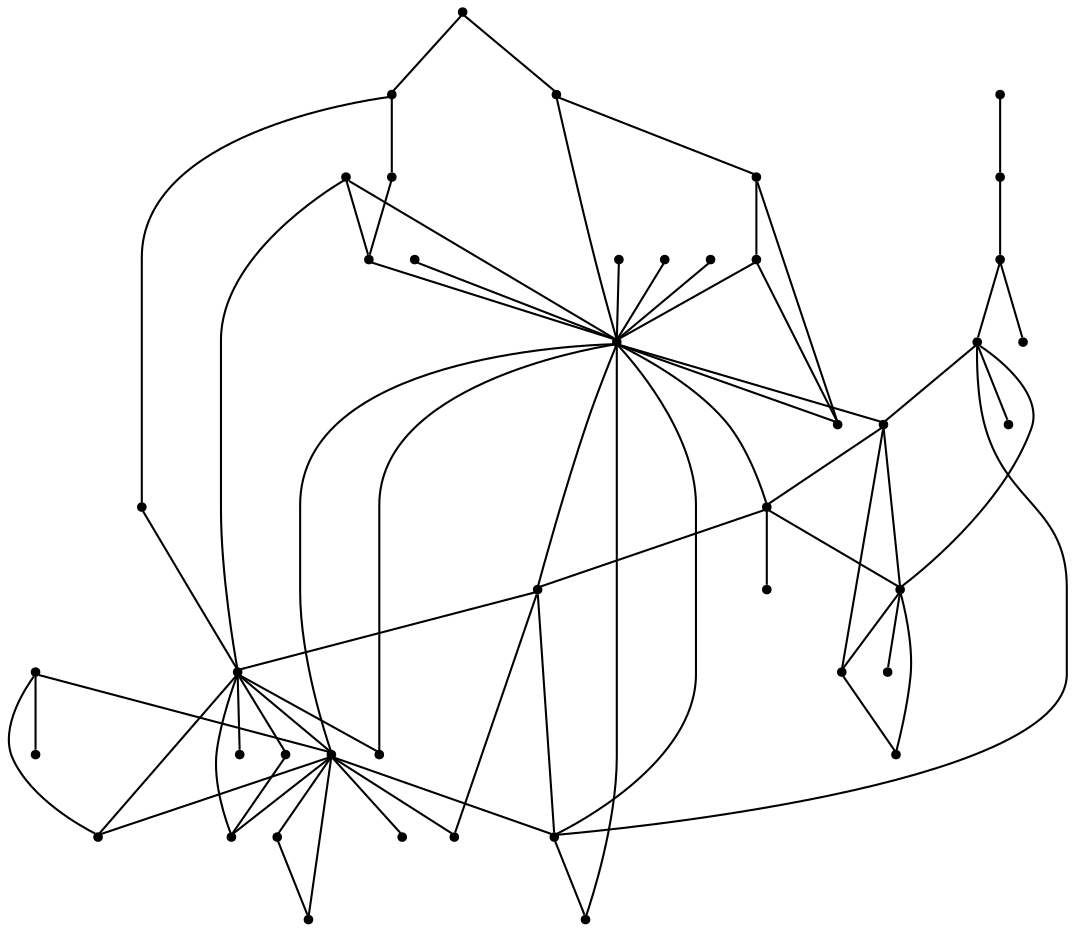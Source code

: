 graph {
  node [shape=point,comment="{\"directed\":false,\"doi\":\"10.1007/3-540-37623-2_13\",\"figure\":\"9 (2)\"}"]

  v0 [pos="614.294536829548,1795.0458208719879"]
  v1 [pos="507.5346499839127,1837.745761871337"]
  v2 [pos="550.2385538548161,2051.245848337808"]
  v3 [pos="571.5905693744562,2157.995827992756"]
  v4 [pos="571.5905693744562,2179.3457984924307"]
  v5 [pos="550.2385538548161,2179.3457984924307"]
  v6 [pos="464.83068252882106,2008.5457801818839"]
  v7 [pos="464.83068252882106,2115.2957598368316"]
  v8 [pos="550.2385538548161,2157.995827992756"]
  v9 [pos="486.1826344642727,2072.5958188374825"]
  v10 [pos="507.5346499839127,1816.395664215087"]
  v11 [pos="507.5346499839127,2136.6458574930816"]
  v12 [pos="507.5346499839127,2222.0457394917794"]
  v13 [pos="507.5346499839127,1965.8458391825347"]
  v14 [pos="507.5346499839127,2157.995827992756"]
  v15 [pos="486.1826344642727,2200.695768992105"]
  v16 [pos="486.1826344642727,1965.8458391825347"]
  v17 [pos="486.1826344642727,2093.9457893371573"]
  v18 [pos="486.1826344642727,2029.8957506815582"]
  v19 [pos="464.83068252882106,1944.4957415262847"]
  v20 [pos="464.83068252882106,2136.6458574930816"]
  v21 [pos="443.478667009181,1923.1457710266104"]
  v22 [pos="315.36676464390587,2392.8457578023263"]
  v23 [pos="400.7746995540893,1923.1457710266104"]
  v24 [pos="294.0148127084542,2350.1458168029776"]
  v25 [pos="400.7746995540893,1795.0458208719879"]
  v26 [pos="400.7746995540893,1987.1957461039215"]
  v27 [pos="400.7746995540893,2264.745807647704"]
  v28 [pos="272.6628607730024,1880.4457028706856"]
  v29 [pos="400.7746995540893,2222.0457394917794"]
  v30 [pos="336.71878016354583,2328.795846303303"]
  v31 [pos="379.4227476186376,2243.3958371480294"]
  v32 [pos="358.0707956831859,2286.0957781473785"]
  v33 [pos="272.6628607730024,1859.0957323710113"]
  v34 [pos="315.36676464390587,1923.1457710266104"]
  v35 [pos="358.0707956831859,2307.445748647053"]
  v36 [pos="336.71878016354583,2286.0957781473785"]
  v37 [pos="315.36676464390587,1901.7958005269356"]
  v38 [pos="315.36676464390587,2371.495787302652"]
  v39 [pos="229.95889331791074,1944.4957415262847"]
  v40 [pos="251.31084525336243,1795.0458208719879"]
  v41 [pos="251.31084525336243,1859.0957323710113"]
  v42 [pos="229.95889331791074,1795.0458208719879"]
  v43 [pos="229.95889331791074,1859.0957323710113"]

  v0 -- v1 [id="-1",pos="614.294536829548,1795.0458208719879 635.6465523491879,1795.0456937154122 635.6465523491879,1795.0456937154122 635.6465523491879,1795.0456937154122 635.6465523491879,1837.7458890279122 635.6465523491879,1837.7458890279122 635.6465523491879,1837.7458890279122 507.5346499839127,1837.745761871337 507.5346499839127,1837.745761871337 507.5346499839127,1837.745761871337"]
  v43 -- v39 [id="-2",pos="229.95889331791074,1859.0957323710113 229.95889331791074,1944.4957415262847 229.95889331791074,1944.4957415262847 229.95889331791074,1944.4957415262847"]
  v42 -- v40 [id="-3",pos="229.95889331791074,1795.0458208719879 251.31084525336243,1795.0458208719879 251.31084525336243,1795.0458208719879 251.31084525336243,1795.0458208719879"]
  v40 -- v1 [id="-4",pos="251.31084525336243,1795.0458208719879 251.31084525336243,1837.7458890279122 251.31084525336243,1837.7458890279122 251.31084525336243,1837.7458890279122 507.5346499839127,1837.745761871337 507.5346499839127,1837.745761871337 507.5346499839127,1837.745761871337"]
  v41 -- v33 [id="-5",pos="251.31084525336243,1859.0957323710113 272.6628607730024,1859.0957323710113 272.6628607730024,1859.0957323710113 272.6628607730024,1859.0957323710113"]
  v39 -- v34 [id="-6",pos="229.95889331791074,1944.4957415262847 272.6627971888141,1944.4958686828604 272.6627971888141,1944.4958686828604 272.6627971888141,1944.4958686828604 315.36676464390587,1923.1457710266104 315.36676464390587,1923.1457710266104 315.36676464390587,1923.1457710266104"]
  v28 -- v34 [id="-7",pos="272.6628607730024,1880.4457028706856 272.6627971888141,1923.1457710266104 272.6627971888141,1923.1457710266104 272.6627971888141,1923.1457710266104 315.36676464390587,1923.1457710266104 315.36676464390587,1923.1457710266104 315.36676464390587,1923.1457710266104"]
  v22 -- v24 [id="-8",pos="315.36676464390587,2392.8457578023263 294.01481270845414,2392.8457578023263 294.01481270845414,2392.8457578023263 294.01481270845414,2392.8457578023263 294.0148127084542,2350.1458168029776 294.0148127084542,2350.1458168029776 294.0148127084542,2350.1458168029776"]
  v24 -- v34 [id="-9",pos="294.0148127084542,2350.1458168029776 294.01481270845414,1965.8459663391104 294.01481270845414,1965.8459663391104 294.01481270845414,1965.8459663391104 315.36676464390587,1923.1457710266104 315.36676464390587,1923.1457710266104 315.36676464390587,1923.1457710266104"]
  v28 -- v33 [id="-10",pos="272.6628607730024,1880.4457028706856 272.6628607730024,1859.0957323710113 272.6628607730024,1859.0957323710113 272.6628607730024,1859.0957323710113"]
  v22 -- v38 [id="-11",pos="315.36676464390587,2392.8457578023263 315.36676464390587,2371.495787302652 315.36676464390587,2371.495787302652 315.36676464390587,2371.495787302652"]
  v30 -- v34 [id="-12",pos="336.71878016354583,2328.795846303303 315.36682822809416,2328.795846303303 315.36682822809416,2328.795846303303 315.36682822809416,2328.795846303303 315.36676464390587,1923.1457710266104 315.36676464390587,1923.1457710266104 315.36676464390587,1923.1457710266104"]
  v34 -- v37 [id="-13",pos="315.36676464390587,1923.1457710266104 315.36676464390587,1901.7958005269356 315.36676464390587,1901.7958005269356 315.36676464390587,1901.7958005269356"]
  v34 -- v36 [id="-14",pos="315.36676464390587,1923.1457710266104 336.7187801635459,1987.195809682209 336.7187801635459,1987.195809682209 336.7187801635459,1987.195809682209 336.71878016354583,2286.0957781473785 336.71878016354583,2286.0957781473785 336.71878016354583,2286.0957781473785"]
  v34 -- v23 [id="-15",pos="315.36676464390587,1923.1457710266104 400.7746995540893,1923.1457710266104 400.7746995540893,1923.1457710266104 400.7746995540893,1923.1457710266104"]
  v36 -- v30 [id="-16",pos="336.71878016354583,2286.0957781473785 336.71878016354583,2328.795846303303 336.71878016354583,2328.795846303303 336.71878016354583,2328.795846303303"]
  v32 -- v35 [id="-17",pos="358.0707956831859,2286.0957781473785 358.0707956831859,2307.445748647053 358.0707956831859,2307.445748647053 358.0707956831859,2307.445748647053"]
  v42 -- v43 [id="-18",pos="229.95889331791074,1795.0458208719879 229.95889331791074,1859.0957323710113 229.95889331791074,1859.0957323710113 229.95889331791074,1859.0957323710113"]
  v34 -- v27 [id="-19",pos="315.36676464390587,1923.1457710266104 358.07073209899755,1965.8459663391104 358.07073209899755,1965.8459663391104 358.07073209899755,1965.8459663391104 358.07073209899755,2264.745807647704 358.07073209899755,2264.745807647704 358.07073209899755,2264.745807647704 400.7746995540893,2264.745807647704 400.7746995540893,2264.745807647704 400.7746995540893,2264.745807647704"]
  v29 -- v26 [id="-20",pos="400.7746995540893,2222.0457394917794 379.4227476186376,2222.0457394917794 379.4227476186376,2222.0457394917794 379.4227476186376,2222.0457394917794 379.4227476186376,2008.5457801818839 379.4227476186376,2008.5457801818839 379.4227476186376,2008.5457801818839 400.7746995540893,1987.1957461039215 400.7746995540893,1987.1957461039215 400.7746995540893,1987.1957461039215"]
  v35 -- v27 [id="-21",pos="358.0707956831859,2307.445748647053 379.4227476186376,2307.445748647053 379.4227476186376,2307.445748647053 379.4227476186376,2307.445748647053 400.7746995540893,2264.745807647704 400.7746995540893,2264.745807647704 400.7746995540893,2264.745807647704"]
  v27 -- v32 [id="-22",pos="400.7746995540893,2264.745807647704 358.0707956831859,2286.0957781473785 358.0707956831859,2286.0957781473785 358.0707956831859,2286.0957781473785"]
  v27 -- v31 [id="-23",pos="400.7746995540893,2264.745807647704 379.4227476186376,2243.3958371480294 379.4227476186376,2243.3958371480294 379.4227476186376,2243.3958371480294"]
  v33 -- v1 [id="-24",pos="272.6628607730024,1859.0957323710113 379.4227476186376,1859.0957323710113 379.4227476186376,1859.0957323710113 379.4227476186376,1859.0957323710113 507.5346499839127,1837.745761871337 507.5346499839127,1837.745761871337 507.5346499839127,1837.745761871337"]
  v26 -- v34 [id="-25",pos="400.7746995540893,1987.1957461039215 379.4227476186376,1987.195809682209 379.4227476186376,1987.195809682209 379.4227476186376,1987.195809682209 379.4227476186376,1944.4958686828604 379.4227476186376,1944.4958686828604 379.4227476186376,1944.4958686828604 315.36676464390587,1923.1457710266104 315.36676464390587,1923.1457710266104 315.36676464390587,1923.1457710266104"]
  v27 -- v30 [id="-26",pos="400.7746995540893,2264.745807647704 400.7746995540893,2328.795846303303 400.7746995540893,2328.795846303303 400.7746995540893,2328.795846303303 336.71878016354583,2328.795846303303 336.71878016354583,2328.795846303303 336.71878016354583,2328.795846303303"]
  v15 -- v26 [id="-27",pos="486.1826344642727,2200.695768992105 400.7746995540893,2200.695768992105 400.7746995540893,2200.695768992105 400.7746995540893,2200.695768992105 400.7746995540893,1987.1957461039215 400.7746995540893,1987.1957461039215 400.7746995540893,1987.1957461039215"]
  v28 -- v1 [id="-28",pos="272.6628607730024,1880.4457028706856 400.7746995540893,1880.4458300272613 400.7746995540893,1880.4458300272613 400.7746995540893,1880.4458300272613 507.5346499839127,1837.745761871337 507.5346499839127,1837.745761871337 507.5346499839127,1837.745761871337"]
  v27 -- v24 [id="-29",pos="400.7746995540893,2264.745807647704 422.1267150737293,2307.445748647053 422.1267150737293,2307.445748647053 422.1267150737293,2307.445748647053 422.1267150737293,2350.1458168029776 422.1267150737293,2350.1458168029776 422.1267150737293,2350.1458168029776 294.0148127084542,2350.1458168029776 294.0148127084542,2350.1458168029776 294.0148127084542,2350.1458168029776"]
  v27 -- v1 [id="-30",pos="400.7746995540893,2264.745807647704 635.6465523491879,2264.745807647704 635.6465523491879,2264.745807647704 635.6465523491879,2264.745807647704 635.6465523491879,1859.0957323710113 635.6465523491879,1859.0957323710113 635.6465523491879,1859.0957323710113 507.5346499839127,1837.745761871337 507.5346499839127,1837.745761871337 507.5346499839127,1837.745761871337"]
  v26 -- v1 [id="-31",pos="400.7746995540893,1987.1957461039215 528.8866019193645,1987.195809682209 528.8866019193645,1987.195809682209 528.8866019193645,1987.195809682209 528.8866019193645,1965.8459663391104 528.8866019193645,1965.8459663391104 528.8866019193645,1965.8459663391104 507.5346499839127,1837.745761871337 507.5346499839127,1837.745761871337 507.5346499839127,1837.745761871337"]
  v27 -- v15 [id="-32",pos="400.7746995540893,2264.745807647704 422.1267150737293,2243.3958371480294 422.1267150737293,2243.3958371480294 422.1267150737293,2243.3958371480294 486.1826344642727,2243.3958371480294 486.1826344642727,2243.3958371480294 486.1826344642727,2243.3958371480294 486.1826344642727,2200.695768992105 486.1826344642727,2200.695768992105 486.1826344642727,2200.695768992105"]
  v23 -- v1 [id="-33",pos="400.7746995540893,1923.1457710266104 422.1267150737293,1923.1457710266104 422.1267150737293,1923.1457710266104 422.1267150737293,1923.1457710266104 422.1267150737293,1901.7956733703604 422.1267150737293,1901.7956733703604 422.1267150737293,1901.7956733703604 507.5346499839127,1837.745761871337 507.5346499839127,1837.745761871337 507.5346499839127,1837.745761871337"]
  v25 -- v10 [id="-34",pos="400.7746995540893,1795.0458208719879 400.7746995540893,1816.3957913716622 400.7746995540893,1816.3957913716622 400.7746995540893,1816.3957913716622 507.5346499839127,1816.395664215087 507.5346499839127,1816.395664215087 507.5346499839127,1816.395664215087"]
  v21 -- v1 [id="-35",pos="443.478667009181,1923.1457710266104 507.5346499839127,1837.745761871337 507.5346499839127,1837.745761871337 507.5346499839127,1837.745761871337"]
  v7 -- v20 [id="-36",pos="464.83068252882106,2115.2957598368316 464.83068252882106,2136.6458574930816 464.83068252882106,2136.6458574930816 464.83068252882106,2136.6458574930816"]
  v7 -- v9 [id="-37",pos="464.83068252882106,2115.2957598368316 464.830682528821,2072.5958188374825 464.830682528821,2072.5958188374825 464.830682528821,2072.5958188374825 486.1826344642727,2072.5958188374825 486.1826344642727,2072.5958188374825 486.1826344642727,2072.5958188374825"]
  v2 -- v6 [id="-38",pos="550.2385538548161,2051.245848337808 464.830682528821,2051.245848337808 464.830682528821,2051.245848337808 464.830682528821,2051.245848337808 464.83068252882106,2008.5457801818839 464.83068252882106,2008.5457801818839 464.83068252882106,2008.5457801818839"]
  v19 -- v1 [id="-39",pos="464.83068252882106,1944.4957415262847 507.5346499839127,1837.745761871337 507.5346499839127,1837.745761871337 507.5346499839127,1837.745761871337"]
  v7 -- v17 [id="-40",pos="464.83068252882106,2115.2957598368316 486.1826344642727,2093.9457893371573 486.1826344642727,2093.9457893371573 486.1826344642727,2093.9457893371573"]
  v6 -- v18 [id="-41",pos="464.83068252882106,2008.5457801818839 486.1826344642727,2029.8957506815582 486.1826344642727,2029.8957506815582 486.1826344642727,2029.8957506815582"]
  v22 -- v27 [id="-42",pos="315.36676464390587,2392.8457578023263 443.47866700918104,2392.8457578023263 443.47866700918104,2392.8457578023263 443.47866700918104,2392.8457578023263 443.47866700918104,2286.0957781473785 443.47866700918104,2286.0957781473785 443.47866700918104,2286.0957781473785 400.7746995540893,2264.745807647704 400.7746995540893,2264.745807647704 400.7746995540893,2264.745807647704"]
  v11 -- v15 [id="-43",pos="507.5346499839127,2136.6458574930816 486.1826344642727,2157.995827992756 486.1826344642727,2157.995827992756 486.1826344642727,2157.995827992756 486.1826344642727,2200.695768992105 486.1826344642727,2200.695768992105 486.1826344642727,2200.695768992105"]
  v9 -- v17 [id="-44",pos="486.1826344642727,2072.5958188374825 486.1826344642727,2093.9457893371573 486.1826344642727,2093.9457893371573 486.1826344642727,2093.9457893371573"]
  v15 -- v12 [id="-45",pos="486.1826344642727,2200.695768992105 507.5346499839127,2222.0457394917794 507.5346499839127,2222.0457394917794 507.5346499839127,2222.0457394917794"]
  v15 -- v1 [id="-46",pos="486.1826344642727,2200.695768992105 592.9425213099079,2200.695768992105 592.9425213099079,2200.695768992105 592.9425213099079,2200.695768992105 592.9425213099079,1901.7956733703604 592.9425213099079,1901.7956733703604 592.9425213099079,1901.7956733703604 507.5346499839127,1837.745761871337 507.5346499839127,1837.745761871337 507.5346499839127,1837.745761871337"]
  v11 -- v7 [id="-47",pos="507.5346499839127,2136.6458574930816 486.1826344642727,2136.6458574930816 486.1826344642727,2136.6458574930816 486.1826344642727,2136.6458574930816 464.83068252882106,2115.2957598368316 464.83068252882106,2115.2957598368316 464.83068252882106,2115.2957598368316"]
  v27 -- v29 [id="-48",pos="400.7746995540893,2264.745807647704 400.7746995540893,2222.0457394917794 400.7746995540893,2222.0457394917794 400.7746995540893,2222.0457394917794"]
  v6 -- v7 [id="-49",pos="464.83068252882106,2008.5457801818839 443.47866700918104,2029.8957506815582 443.47866700918104,2029.8957506815582 443.47866700918104,2029.8957506815582 443.47866700918104,2115.2957598368316 443.47866700918104,2115.2957598368316 443.47866700918104,2115.2957598368316 464.83068252882106,2115.2957598368316 464.83068252882106,2115.2957598368316 464.83068252882106,2115.2957598368316"]
  v11 -- v14 [id="-50",pos="507.5346499839127,2136.6458574930816 507.5346499839127,2157.995827992756 507.5346499839127,2157.995827992756 507.5346499839127,2157.995827992756"]
  v1 -- v6 [id="-51",pos="507.5346499839127,1837.745761871337 550.2385538548161,1944.4958686828604 550.2385538548161,1944.4958686828604 550.2385538548161,1944.4958686828604 550.2385538548161,2008.5457801818839 550.2385538548161,2008.5457801818839 550.2385538548161,2008.5457801818839 464.83068252882106,2008.5457801818839 464.83068252882106,2008.5457801818839 464.83068252882106,2008.5457801818839"]
  v1 -- v2 [id="-52",pos="507.5346499839127,1837.745761871337 571.5905693744562,1923.1457710266104 571.5905693744562,1923.1457710266104 571.5905693744562,1923.1457710266104 571.5905693744562,2051.245848337808 571.5905693744562,2051.245848337808 571.5905693744562,2051.245848337808 550.2385538548161,2051.245848337808 550.2385538548161,2051.245848337808 550.2385538548161,2051.245848337808"]
  v11 -- v2 [id="-53",pos="507.5346499839127,2136.6458574930816 571.5905693744562,2136.6458574930816 571.5905693744562,2136.6458574930816 571.5905693744562,2136.6458574930816 571.5905693744562,2072.5958188374825 571.5905693744562,2072.5958188374825 571.5905693744562,2072.5958188374825 550.2385538548161,2051.245848337808 550.2385538548161,2051.245848337808 550.2385538548161,2051.245848337808"]
  v5 -- v11 [id="-54",pos="550.2385538548161,2179.3457984924307 528.8866019193645,2179.3457984924307 528.8866019193645,2179.3457984924307 528.8866019193645,2179.3457984924307 528.8866019193645,2157.995827992756 528.8866019193645,2157.995827992756 528.8866019193645,2157.995827992756 507.5346499839127,2136.6458574930816 507.5346499839127,2136.6458574930816 507.5346499839127,2136.6458574930816"]
  v1 -- v10 [id="-55",pos="507.5346499839127,1837.745761871337 507.5346499839127,1816.395664215087 507.5346499839127,1816.395664215087 507.5346499839127,1816.395664215087"]
  v5 -- v8 [id="-56",pos="550.2385538548161,2179.3457984924307 550.2385538548161,2157.995827992756 550.2385538548161,2157.995827992756 550.2385538548161,2157.995827992756"]
  v7 -- v2 [id="-57",pos="464.83068252882106,2115.2957598368316 550.2385538548161,2115.2957598368316 550.2385538548161,2115.2957598368316 550.2385538548161,2115.2957598368316 550.2385538548161,2051.245848337808 550.2385538548161,2051.245848337808 550.2385538548161,2051.245848337808"]
  v2 -- v9 [id="-58",pos="550.2385538548161,2051.245848337808 528.8866019193645,2072.5958188374825 528.8866019193645,2072.5958188374825 528.8866019193645,2072.5958188374825 486.1826344642727,2072.5958188374825 486.1826344642727,2072.5958188374825 486.1826344642727,2072.5958188374825"]
  v12 -- v1 [id="-59",pos="507.5346499839127,2222.0457394917794 614.2945368295478,2222.0457394917794 614.2945368295478,2222.0457394917794 614.2945368295478,2222.0457394917794 614.2945368295478,1880.4458300272613 614.2945368295478,1880.4458300272613 614.2945368295478,1880.4458300272613 507.5346499839127,1837.745761871337 507.5346499839127,1837.745761871337 507.5346499839127,1837.745761871337"]
  v3 -- v4 [id="-60",pos="571.5905693744562,2157.995827992756 571.5905693744562,2179.3457984924307 571.5905693744562,2179.3457984924307 571.5905693744562,2179.3457984924307"]
  v10 -- v0 [id="-61",pos="507.5346499839127,1816.395664215087 614.2945368295478,1816.3957913716622 614.2945368295478,1816.3957913716622 614.2945368295478,1816.3957913716622 614.294536829548,1795.0458208719879 614.294536829548,1795.0458208719879 614.294536829548,1795.0458208719879"]
  v43 -- v41 [id="-62",pos="229.95889331791074,1859.0957323710113 251.31084525336243,1859.0957323710113 251.31084525336243,1859.0957323710113 251.31084525336243,1859.0957323710113"]
  v40 -- v25 [id="-63",pos="251.31084525336243,1795.0458208719879 400.7746995540893,1795.0458208719879 400.7746995540893,1795.0458208719879 400.7746995540893,1795.0458208719879"]
  v6 -- v26 [id="-64",pos="464.83068252882106,2008.5457801818839 422.1267150737293,2008.5457801818839 422.1267150737293,2008.5457801818839 422.1267150737293,2008.5457801818839 400.7746995540893,1987.1957461039215 400.7746995540893,1987.1957461039215 400.7746995540893,1987.1957461039215"]
  v4 -- v5 [id="-65",pos="571.5905693744562,2179.3457984924307 550.2385538548161,2179.3457984924307 550.2385538548161,2179.3457984924307 550.2385538548161,2179.3457984924307"]
  v25 -- v0 [id="-66",pos="400.7746995540893,1795.0458208719879 614.294536829548,1795.0458208719879 614.294536829548,1795.0458208719879 614.294536829548,1795.0458208719879"]
  v13 -- v1 [id="-67",pos="507.5346499839127,1965.8458391825347 507.5346499839127,1837.745761871337 507.5346499839127,1837.745761871337 507.5346499839127,1837.745761871337"]
  v16 -- v1 [id="-68",pos="486.1826344642727,1965.8458391825347 507.5346499839127,1837.745761871337 507.5346499839127,1837.745761871337 507.5346499839127,1837.745761871337"]
}